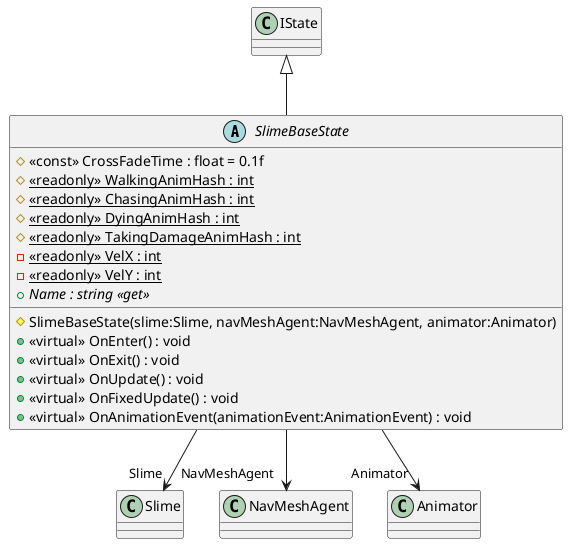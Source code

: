 @startuml
abstract class SlimeBaseState {
    # <<const>> CrossFadeTime : float = 0.1f
    # {static} <<readonly>> WalkingAnimHash : int
    # {static} <<readonly>> ChasingAnimHash : int
    # {static} <<readonly>> DyingAnimHash : int
    # {static} <<readonly>> TakingDamageAnimHash : int
    - {static} <<readonly>> VelX : int
    - {static} <<readonly>> VelY : int
    + {abstract} Name : string <<get>>
    # SlimeBaseState(slime:Slime, navMeshAgent:NavMeshAgent, animator:Animator)
    + <<virtual>> OnEnter() : void
    + <<virtual>> OnExit() : void
    + <<virtual>> OnUpdate() : void
    + <<virtual>> OnFixedUpdate() : void
    + <<virtual>> OnAnimationEvent(animationEvent:AnimationEvent) : void
}
IState <|-- SlimeBaseState
SlimeBaseState --> "Slime" Slime
SlimeBaseState --> "NavMeshAgent" NavMeshAgent
SlimeBaseState --> "Animator" Animator
@enduml

